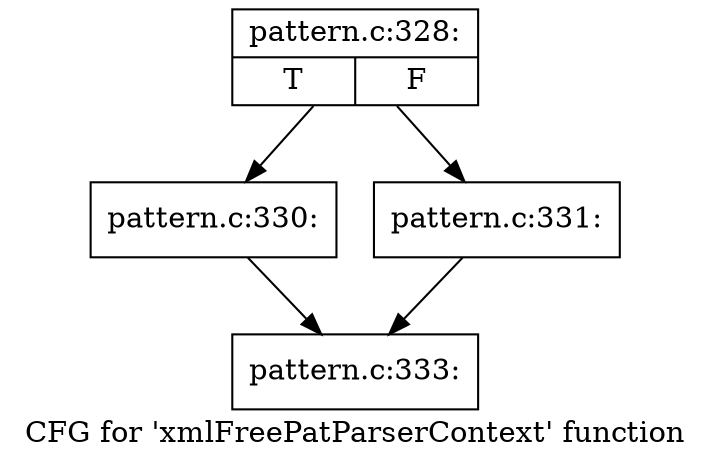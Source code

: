 digraph "CFG for 'xmlFreePatParserContext' function" {
	label="CFG for 'xmlFreePatParserContext' function";

	Node0x459d190 [shape=record,label="{pattern.c:328:|{<s0>T|<s1>F}}"];
	Node0x459d190 -> Node0x473cc00;
	Node0x459d190 -> Node0x473cc50;
	Node0x473cc00 [shape=record,label="{pattern.c:330:}"];
	Node0x473cc00 -> Node0x473d180;
	Node0x473cc50 [shape=record,label="{pattern.c:331:}"];
	Node0x473cc50 -> Node0x473d180;
	Node0x473d180 [shape=record,label="{pattern.c:333:}"];
}
